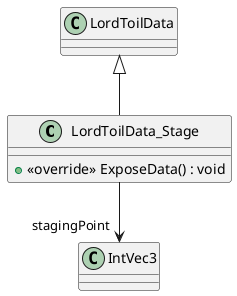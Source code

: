 @startuml
class LordToilData_Stage {
    + <<override>> ExposeData() : void
}
LordToilData <|-- LordToilData_Stage
LordToilData_Stage --> "stagingPoint" IntVec3
@enduml
